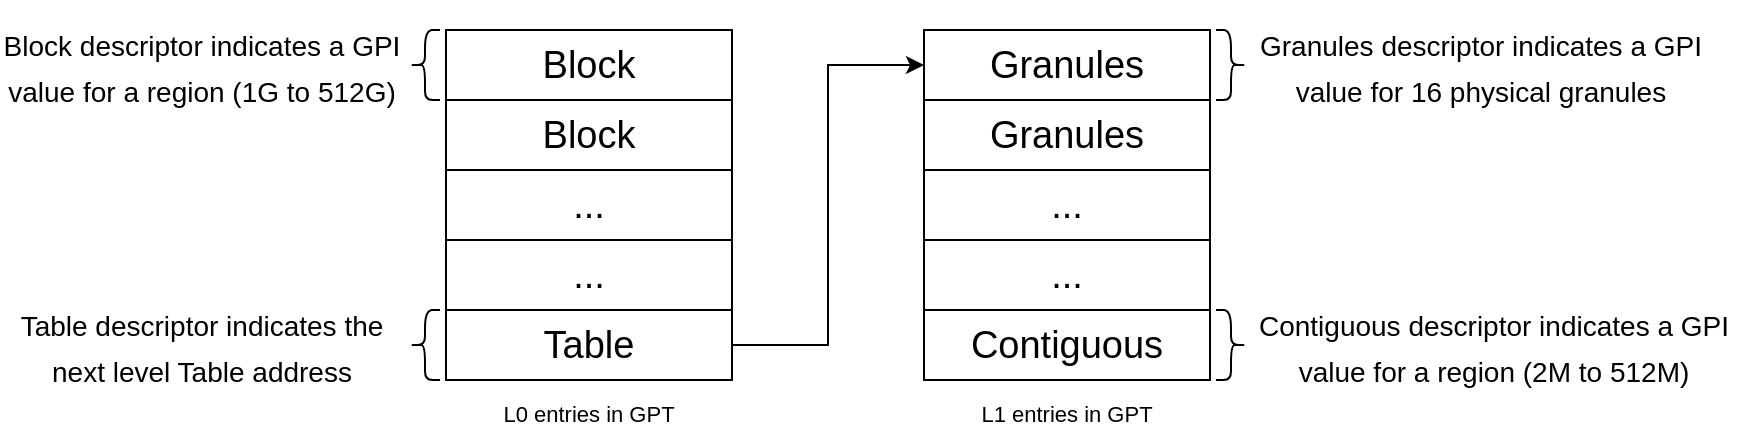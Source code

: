 <mxfile version="19.0.0" type="github">
  <diagram id="KPys3-_w2SVzWVfqMI01" name="Page-1">
    <mxGraphModel dx="2224" dy="982" grid="0" gridSize="10" guides="1" tooltips="1" connect="1" arrows="1" fold="1" page="0" pageScale="1" pageWidth="1200" pageHeight="1920" math="0" shadow="0">
      <root>
        <mxCell id="0" />
        <mxCell id="1" parent="0" />
        <mxCell id="WZVJP4LRijjCwG3HYN7H-1" value="&lt;font style=&quot;font-size: 19px;&quot;&gt;Block&lt;/font&gt;" style="rounded=0;whiteSpace=wrap;html=1;" vertex="1" parent="1">
          <mxGeometry x="200" y="274" width="143" height="35" as="geometry" />
        </mxCell>
        <mxCell id="WZVJP4LRijjCwG3HYN7H-2" value="&lt;font style=&quot;font-size: 19px;&quot;&gt;Block&lt;/font&gt;" style="rounded=0;whiteSpace=wrap;html=1;" vertex="1" parent="1">
          <mxGeometry x="200" y="309" width="143" height="35" as="geometry" />
        </mxCell>
        <mxCell id="WZVJP4LRijjCwG3HYN7H-3" value="&lt;font style=&quot;font-size: 19px;&quot;&gt;...&lt;/font&gt;" style="rounded=0;whiteSpace=wrap;html=1;" vertex="1" parent="1">
          <mxGeometry x="200" y="344" width="143" height="35" as="geometry" />
        </mxCell>
        <mxCell id="WZVJP4LRijjCwG3HYN7H-4" value="&lt;font style=&quot;font-size: 19px;&quot;&gt;...&lt;/font&gt;" style="rounded=0;whiteSpace=wrap;html=1;" vertex="1" parent="1">
          <mxGeometry x="200" y="379" width="143" height="35" as="geometry" />
        </mxCell>
        <mxCell id="WZVJP4LRijjCwG3HYN7H-19" style="edgeStyle=orthogonalEdgeStyle;rounded=0;orthogonalLoop=1;jettySize=auto;html=1;exitX=1;exitY=0.5;exitDx=0;exitDy=0;entryX=0;entryY=0.5;entryDx=0;entryDy=0;fontSize=19;" edge="1" parent="1" source="WZVJP4LRijjCwG3HYN7H-5" target="WZVJP4LRijjCwG3HYN7H-6">
          <mxGeometry relative="1" as="geometry" />
        </mxCell>
        <mxCell id="WZVJP4LRijjCwG3HYN7H-5" value="&lt;span style=&quot;font-size: 19px;&quot;&gt;Table&lt;/span&gt;" style="rounded=0;whiteSpace=wrap;html=1;" vertex="1" parent="1">
          <mxGeometry x="200" y="414" width="143" height="35" as="geometry" />
        </mxCell>
        <mxCell id="WZVJP4LRijjCwG3HYN7H-6" value="&lt;font style=&quot;font-size: 19px;&quot;&gt;Granules&lt;/font&gt;" style="rounded=0;whiteSpace=wrap;html=1;" vertex="1" parent="1">
          <mxGeometry x="439" y="274" width="143" height="35" as="geometry" />
        </mxCell>
        <mxCell id="WZVJP4LRijjCwG3HYN7H-7" value="&lt;font style=&quot;font-size: 19px;&quot;&gt;Granules&lt;/font&gt;" style="rounded=0;whiteSpace=wrap;html=1;" vertex="1" parent="1">
          <mxGeometry x="439" y="309" width="143" height="35" as="geometry" />
        </mxCell>
        <mxCell id="WZVJP4LRijjCwG3HYN7H-8" value="&lt;font style=&quot;font-size: 19px;&quot;&gt;...&lt;/font&gt;" style="rounded=0;whiteSpace=wrap;html=1;" vertex="1" parent="1">
          <mxGeometry x="439" y="344" width="143" height="35" as="geometry" />
        </mxCell>
        <mxCell id="WZVJP4LRijjCwG3HYN7H-9" value="&lt;font style=&quot;font-size: 19px;&quot;&gt;...&lt;/font&gt;" style="rounded=0;whiteSpace=wrap;html=1;" vertex="1" parent="1">
          <mxGeometry x="439" y="379" width="143" height="35" as="geometry" />
        </mxCell>
        <mxCell id="WZVJP4LRijjCwG3HYN7H-10" value="&lt;font style=&quot;font-size: 19px;&quot;&gt;Contiguous&lt;/font&gt;" style="rounded=0;whiteSpace=wrap;html=1;" vertex="1" parent="1">
          <mxGeometry x="439" y="414" width="143" height="35" as="geometry" />
        </mxCell>
        <mxCell id="WZVJP4LRijjCwG3HYN7H-15" value="" style="shape=curlyBracket;whiteSpace=wrap;html=1;rounded=1;flipH=1;fontSize=19;" vertex="1" parent="1">
          <mxGeometry x="585" y="274" width="15" height="35" as="geometry" />
        </mxCell>
        <mxCell id="WZVJP4LRijjCwG3HYN7H-16" value="" style="shape=curlyBracket;whiteSpace=wrap;html=1;rounded=1;flipH=1;fontSize=19;" vertex="1" parent="1">
          <mxGeometry x="585" y="414" width="15" height="35" as="geometry" />
        </mxCell>
        <mxCell id="WZVJP4LRijjCwG3HYN7H-17" value="" style="shape=curlyBracket;whiteSpace=wrap;html=1;rounded=1;flipH=0;fontSize=19;" vertex="1" parent="1">
          <mxGeometry x="182" y="414" width="15" height="35" as="geometry" />
        </mxCell>
        <mxCell id="WZVJP4LRijjCwG3HYN7H-18" value="" style="shape=curlyBracket;whiteSpace=wrap;html=1;rounded=1;flipH=0;fontSize=19;" vertex="1" parent="1">
          <mxGeometry x="182" y="274" width="15" height="35" as="geometry" />
        </mxCell>
        <mxCell id="WZVJP4LRijjCwG3HYN7H-20" value="&lt;font style=&quot;&quot;&gt;&lt;font style=&quot;font-size: 14px;&quot;&gt;Block descriptor indicates a GPI value for a region (1G to 512G)&lt;/font&gt;&lt;br&gt;&lt;/font&gt;" style="text;html=1;strokeColor=none;fillColor=none;align=center;verticalAlign=middle;whiteSpace=wrap;rounded=0;fontSize=19;" vertex="1" parent="1">
          <mxGeometry x="-23" y="263.5" width="202" height="56" as="geometry" />
        </mxCell>
        <mxCell id="WZVJP4LRijjCwG3HYN7H-21" value="&lt;font style=&quot;font-size: 14px;&quot;&gt;Table descriptor indicates the next level Table address&lt;/font&gt;" style="text;html=1;strokeColor=none;fillColor=none;align=center;verticalAlign=middle;whiteSpace=wrap;rounded=0;fontSize=19;" vertex="1" parent="1">
          <mxGeometry x="-14" y="406.5" width="184" height="50" as="geometry" />
        </mxCell>
        <mxCell id="WZVJP4LRijjCwG3HYN7H-25" value="&lt;font style=&quot;font-size: 11px;&quot;&gt;L1 entries in GPT&lt;/font&gt;" style="text;html=1;strokeColor=none;fillColor=none;align=center;verticalAlign=middle;whiteSpace=wrap;rounded=0;fontSize=19;" vertex="1" parent="1">
          <mxGeometry x="450.25" y="449" width="120.5" height="30" as="geometry" />
        </mxCell>
        <mxCell id="WZVJP4LRijjCwG3HYN7H-26" value="&lt;font style=&quot;font-size: 11px;&quot;&gt;L0 entries in GPT&lt;/font&gt;" style="text;html=1;strokeColor=none;fillColor=none;align=center;verticalAlign=middle;whiteSpace=wrap;rounded=0;fontSize=19;" vertex="1" parent="1">
          <mxGeometry x="211.25" y="449" width="120.5" height="30" as="geometry" />
        </mxCell>
        <mxCell id="WZVJP4LRijjCwG3HYN7H-27" value="&lt;font style=&quot;&quot;&gt;&lt;font style=&quot;font-size: 14px;&quot;&gt;Granules descriptor indicates a GPI value for&amp;nbsp;16 physical granules&lt;/font&gt;&lt;br&gt;&lt;/font&gt;" style="text;html=1;strokeColor=none;fillColor=none;align=center;verticalAlign=middle;whiteSpace=wrap;rounded=0;fontSize=19;" vertex="1" parent="1">
          <mxGeometry x="603" y="259.75" width="229" height="63.5" as="geometry" />
        </mxCell>
        <mxCell id="WZVJP4LRijjCwG3HYN7H-28" value="&lt;font style=&quot;font-size: 14px;&quot;&gt;&lt;span style=&quot;&quot;&gt;Contiguous&amp;nbsp;&lt;/span&gt;descriptor indicates a GPI value for a region (2M to 512M)&lt;br&gt;&lt;/font&gt;" style="text;html=1;strokeColor=none;fillColor=none;align=center;verticalAlign=middle;whiteSpace=wrap;rounded=0;fontSize=19;" vertex="1" parent="1">
          <mxGeometry x="603" y="403.75" width="242" height="55.5" as="geometry" />
        </mxCell>
      </root>
    </mxGraphModel>
  </diagram>
</mxfile>
